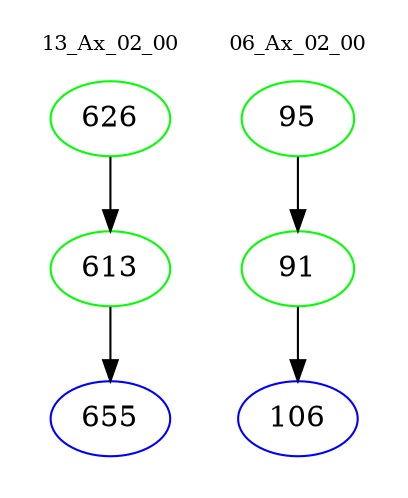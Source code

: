 digraph{
subgraph cluster_0 {
color = white
label = "13_Ax_02_00";
fontsize=10;
T0_626 [label="626", color="green"]
T0_626 -> T0_613 [color="black"]
T0_613 [label="613", color="green"]
T0_613 -> T0_655 [color="black"]
T0_655 [label="655", color="blue"]
}
subgraph cluster_1 {
color = white
label = "06_Ax_02_00";
fontsize=10;
T1_95 [label="95", color="green"]
T1_95 -> T1_91 [color="black"]
T1_91 [label="91", color="green"]
T1_91 -> T1_106 [color="black"]
T1_106 [label="106", color="blue"]
}
}
